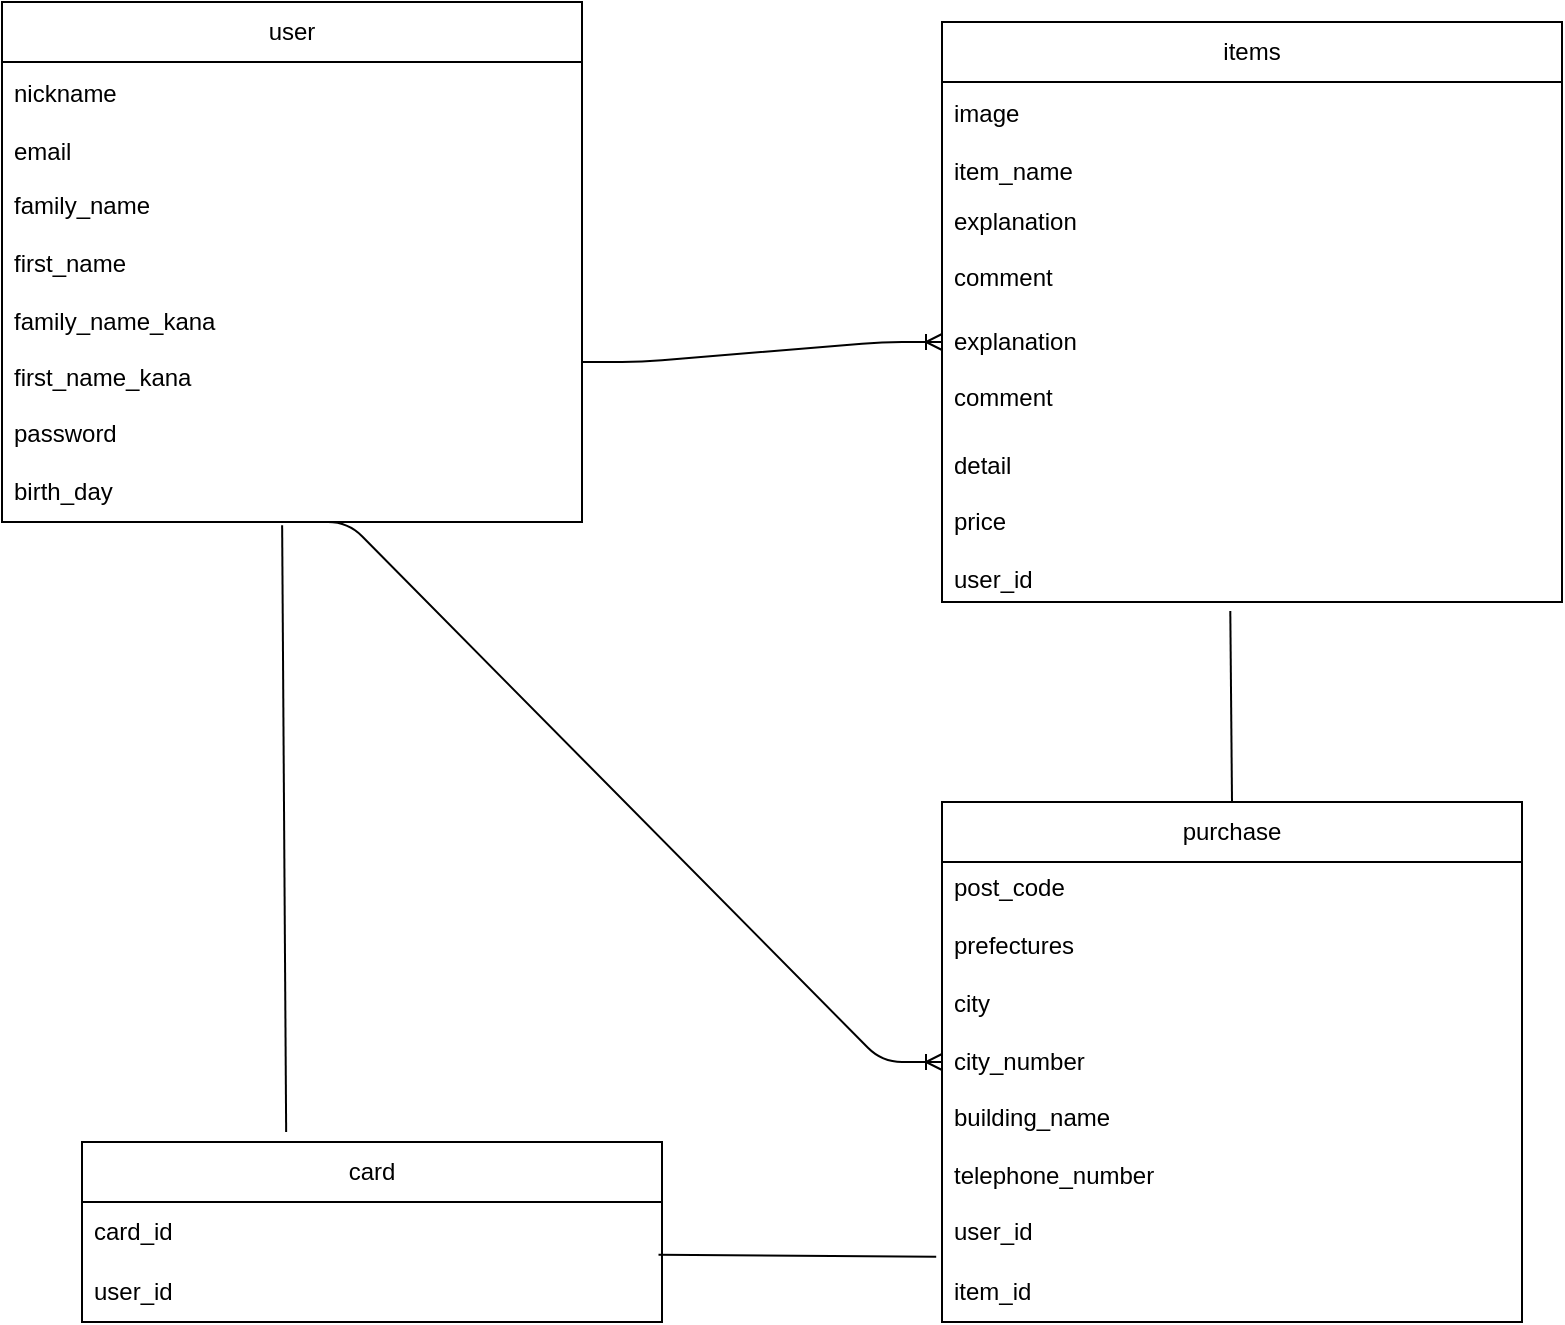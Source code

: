 <mxfile>
    <diagram id="shl8meSrHxRGVKa_y6Je" name="ページ1">
        <mxGraphModel dx="967" dy="1860" grid="1" gridSize="10" guides="1" tooltips="1" connect="1" arrows="1" fold="1" page="1" pageScale="1" pageWidth="827" pageHeight="1169" background="#FFFFFF" math="0" shadow="0">
            <root>
                <mxCell id="0"/>
                <mxCell id="1" parent="0"/>
                <mxCell id="7" value="" style="edgeStyle=entityRelationEdgeStyle;fontSize=12;html=1;endArrow=ERoneToMany;exitX=1;exitY=0.818;exitDx=0;exitDy=0;exitPerimeter=0;" parent="1" source="17" edge="1">
                    <mxGeometry width="100" height="100" relative="1" as="geometry">
                        <mxPoint x="320" y="160" as="sourcePoint"/>
                        <mxPoint x="490" y="160" as="targetPoint"/>
                    </mxGeometry>
                </mxCell>
                <mxCell id="8" value="" style="edgeStyle=entityRelationEdgeStyle;fontSize=12;html=1;endArrow=ERoneToMany;" parent="1" target="23" edge="1">
                    <mxGeometry width="100" height="100" relative="1" as="geometry">
                        <mxPoint x="163" y="250" as="sourcePoint"/>
                        <mxPoint x="270" y="450" as="targetPoint"/>
                    </mxGeometry>
                </mxCell>
                <mxCell id="14" value="" style="endArrow=none;html=1;rounded=0;entryX=0.5;entryY=0;entryDx=0;entryDy=0;exitX=0.465;exitY=1.056;exitDx=0;exitDy=0;exitPerimeter=0;" parent="1" source="22" target="23" edge="1">
                    <mxGeometry relative="1" as="geometry">
                        <mxPoint x="630" y="280" as="sourcePoint"/>
                        <mxPoint x="570" y="440" as="targetPoint"/>
                        <Array as="points"/>
                    </mxGeometry>
                </mxCell>
                <mxCell id="15" value="user" style="swimlane;fontStyle=0;childLayout=stackLayout;horizontal=1;startSize=30;horizontalStack=0;resizeParent=1;resizeParentMax=0;resizeLast=0;collapsible=1;marginBottom=0;whiteSpace=wrap;html=1;" parent="1" vertex="1">
                    <mxGeometry x="20" y="-10" width="290" height="260" as="geometry"/>
                </mxCell>
                <mxCell id="16" value="nickname&lt;br&gt;&lt;br&gt;email" style="text;strokeColor=none;fillColor=none;align=left;verticalAlign=middle;spacingLeft=4;spacingRight=4;overflow=hidden;points=[[0,0.5],[1,0.5]];portConstraint=eastwest;rotatable=0;whiteSpace=wrap;html=1;" parent="15" vertex="1">
                    <mxGeometry y="30" width="290" height="60" as="geometry"/>
                </mxCell>
                <mxCell id="17" value="family_name&lt;br&gt;&lt;br&gt;first_name&lt;br&gt;&lt;br&gt;family_name_kana&lt;br&gt;&lt;br&gt;first_name_kana" style="text;strokeColor=none;fillColor=none;align=left;verticalAlign=middle;spacingLeft=4;spacingRight=4;overflow=hidden;points=[[0,0.5],[1,0.5]];portConstraint=eastwest;rotatable=0;whiteSpace=wrap;html=1;" parent="15" vertex="1">
                    <mxGeometry y="90" width="290" height="110" as="geometry"/>
                </mxCell>
                <mxCell id="18" value="password&lt;br&gt;&lt;br&gt;birth_day" style="text;strokeColor=none;fillColor=none;align=left;verticalAlign=middle;spacingLeft=4;spacingRight=4;overflow=hidden;points=[[0,0.5],[1,0.5]];portConstraint=eastwest;rotatable=0;whiteSpace=wrap;html=1;" parent="15" vertex="1">
                    <mxGeometry y="200" width="290" height="60" as="geometry"/>
                </mxCell>
                <mxCell id="19" value="items" style="swimlane;fontStyle=0;childLayout=stackLayout;horizontal=1;startSize=30;horizontalStack=0;resizeParent=1;resizeParentMax=0;resizeLast=0;collapsible=1;marginBottom=0;whiteSpace=wrap;html=1;" parent="1" vertex="1">
                    <mxGeometry x="490" width="310" height="290" as="geometry"/>
                </mxCell>
                <mxCell id="20" value="image&lt;br&gt;&lt;br&gt;item_name" style="text;strokeColor=none;fillColor=none;align=left;verticalAlign=middle;spacingLeft=4;spacingRight=4;overflow=hidden;points=[[0,0.5],[1,0.5]];portConstraint=eastwest;rotatable=0;whiteSpace=wrap;html=1;" parent="19" vertex="1">
                    <mxGeometry y="30" width="310" height="60" as="geometry"/>
                </mxCell>
                <mxCell id="21" value="explanation&lt;br&gt;&lt;br&gt;comment&lt;br&gt;&lt;br&gt;" style="text;strokeColor=none;fillColor=none;align=left;verticalAlign=middle;spacingLeft=4;spacingRight=4;overflow=hidden;points=[[0,0.5],[1,0.5]];portConstraint=eastwest;rotatable=0;whiteSpace=wrap;html=1;" parent="19" vertex="1">
                    <mxGeometry y="90" width="310" height="60" as="geometry"/>
                </mxCell>
                <mxCell id="38" value="explanation&lt;br&gt;&lt;br&gt;comment&lt;br&gt;&lt;br&gt;" style="text;strokeColor=none;fillColor=none;align=left;verticalAlign=middle;spacingLeft=4;spacingRight=4;overflow=hidden;points=[[0,0.5],[1,0.5]];portConstraint=eastwest;rotatable=0;whiteSpace=wrap;html=1;" vertex="1" parent="19">
                    <mxGeometry y="150" width="310" height="60" as="geometry"/>
                </mxCell>
                <mxCell id="22" value="detail&lt;br&gt;&lt;br&gt;price&lt;br&gt;&lt;br&gt;user_id" style="text;strokeColor=none;fillColor=none;align=left;verticalAlign=middle;spacingLeft=4;spacingRight=4;overflow=hidden;points=[[0,0.5],[1,0.5]];portConstraint=eastwest;rotatable=0;whiteSpace=wrap;html=1;" parent="19" vertex="1">
                    <mxGeometry y="210" width="310" height="80" as="geometry"/>
                </mxCell>
                <mxCell id="23" value="purchase" style="swimlane;fontStyle=0;childLayout=stackLayout;horizontal=1;startSize=30;horizontalStack=0;resizeParent=1;resizeParentMax=0;resizeLast=0;collapsible=1;marginBottom=0;whiteSpace=wrap;html=1;" parent="1" vertex="1">
                    <mxGeometry x="490" y="390" width="290" height="260" as="geometry"/>
                </mxCell>
                <mxCell id="24" value="post_code&lt;br&gt;&lt;br&gt;prefectures&lt;br&gt;&lt;br&gt;city&lt;br&gt;&lt;br&gt;city_number&lt;br&gt;&lt;br&gt;building_name&lt;br&gt;&lt;br&gt;telephone_number" style="text;strokeColor=none;fillColor=none;align=left;verticalAlign=middle;spacingLeft=4;spacingRight=4;overflow=hidden;points=[[0,0.5],[1,0.5]];portConstraint=eastwest;rotatable=0;whiteSpace=wrap;html=1;" parent="23" vertex="1">
                    <mxGeometry y="30" width="290" height="170" as="geometry"/>
                </mxCell>
                <mxCell id="25" value="user_id" style="text;strokeColor=none;fillColor=none;align=left;verticalAlign=middle;spacingLeft=4;spacingRight=4;overflow=hidden;points=[[0,0.5],[1,0.5]];portConstraint=eastwest;rotatable=0;whiteSpace=wrap;html=1;" parent="23" vertex="1">
                    <mxGeometry y="200" width="290" height="30" as="geometry"/>
                </mxCell>
                <mxCell id="26" value="item_id" style="text;strokeColor=none;fillColor=none;align=left;verticalAlign=middle;spacingLeft=4;spacingRight=4;overflow=hidden;points=[[0,0.5],[1,0.5]];portConstraint=eastwest;rotatable=0;whiteSpace=wrap;html=1;" parent="23" vertex="1">
                    <mxGeometry y="230" width="290" height="30" as="geometry"/>
                </mxCell>
                <mxCell id="27" value="card" style="swimlane;fontStyle=0;childLayout=stackLayout;horizontal=1;startSize=30;horizontalStack=0;resizeParent=1;resizeParentMax=0;resizeLast=0;collapsible=1;marginBottom=0;whiteSpace=wrap;html=1;" parent="1" vertex="1">
                    <mxGeometry x="60" y="560" width="290" height="90" as="geometry"/>
                </mxCell>
                <mxCell id="28" value="card_id" style="text;strokeColor=none;fillColor=none;align=left;verticalAlign=middle;spacingLeft=4;spacingRight=4;overflow=hidden;points=[[0,0.5],[1,0.5]];portConstraint=eastwest;rotatable=0;whiteSpace=wrap;html=1;" parent="27" vertex="1">
                    <mxGeometry y="30" width="290" height="30" as="geometry"/>
                </mxCell>
                <mxCell id="29" value="user_id" style="text;strokeColor=none;fillColor=none;align=left;verticalAlign=middle;spacingLeft=4;spacingRight=4;overflow=hidden;points=[[0,0.5],[1,0.5]];portConstraint=eastwest;rotatable=0;whiteSpace=wrap;html=1;" parent="27" vertex="1">
                    <mxGeometry y="60" width="290" height="30" as="geometry"/>
                </mxCell>
                <mxCell id="31" value="" style="endArrow=none;html=1;rounded=0;fontColor=#FFFFFF;exitX=0.994;exitY=-0.122;exitDx=0;exitDy=0;exitPerimeter=0;entryX=-0.01;entryY=0.911;entryDx=0;entryDy=0;entryPerimeter=0;" parent="1" source="29" target="25" edge="1">
                    <mxGeometry relative="1" as="geometry">
                        <mxPoint x="350" y="480" as="sourcePoint"/>
                        <mxPoint x="494" y="480" as="targetPoint"/>
                    </mxGeometry>
                </mxCell>
                <mxCell id="36" value="" style="endArrow=none;html=1;rounded=0;fontColor=#FFFFFF;exitX=0.483;exitY=1.028;exitDx=0;exitDy=0;exitPerimeter=0;entryX=0.352;entryY=-0.056;entryDx=0;entryDy=0;entryPerimeter=0;" parent="1" source="18" target="27" edge="1">
                    <mxGeometry relative="1" as="geometry">
                        <mxPoint x="80" y="330" as="sourcePoint"/>
                        <mxPoint x="160" y="520" as="targetPoint"/>
                    </mxGeometry>
                </mxCell>
            </root>
        </mxGraphModel>
    </diagram>
</mxfile>